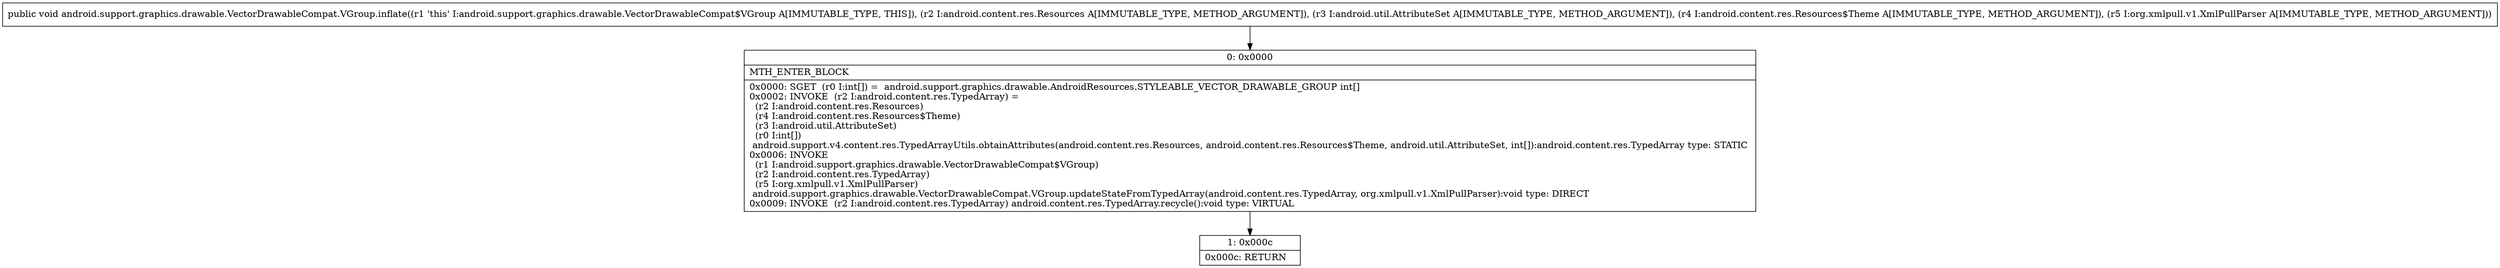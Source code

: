 digraph "CFG forandroid.support.graphics.drawable.VectorDrawableCompat.VGroup.inflate(Landroid\/content\/res\/Resources;Landroid\/util\/AttributeSet;Landroid\/content\/res\/Resources$Theme;Lorg\/xmlpull\/v1\/XmlPullParser;)V" {
Node_0 [shape=record,label="{0\:\ 0x0000|MTH_ENTER_BLOCK\l|0x0000: SGET  (r0 I:int[]) =  android.support.graphics.drawable.AndroidResources.STYLEABLE_VECTOR_DRAWABLE_GROUP int[] \l0x0002: INVOKE  (r2 I:android.content.res.TypedArray) = \l  (r2 I:android.content.res.Resources)\l  (r4 I:android.content.res.Resources$Theme)\l  (r3 I:android.util.AttributeSet)\l  (r0 I:int[])\l android.support.v4.content.res.TypedArrayUtils.obtainAttributes(android.content.res.Resources, android.content.res.Resources$Theme, android.util.AttributeSet, int[]):android.content.res.TypedArray type: STATIC \l0x0006: INVOKE  \l  (r1 I:android.support.graphics.drawable.VectorDrawableCompat$VGroup)\l  (r2 I:android.content.res.TypedArray)\l  (r5 I:org.xmlpull.v1.XmlPullParser)\l android.support.graphics.drawable.VectorDrawableCompat.VGroup.updateStateFromTypedArray(android.content.res.TypedArray, org.xmlpull.v1.XmlPullParser):void type: DIRECT \l0x0009: INVOKE  (r2 I:android.content.res.TypedArray) android.content.res.TypedArray.recycle():void type: VIRTUAL \l}"];
Node_1 [shape=record,label="{1\:\ 0x000c|0x000c: RETURN   \l}"];
MethodNode[shape=record,label="{public void android.support.graphics.drawable.VectorDrawableCompat.VGroup.inflate((r1 'this' I:android.support.graphics.drawable.VectorDrawableCompat$VGroup A[IMMUTABLE_TYPE, THIS]), (r2 I:android.content.res.Resources A[IMMUTABLE_TYPE, METHOD_ARGUMENT]), (r3 I:android.util.AttributeSet A[IMMUTABLE_TYPE, METHOD_ARGUMENT]), (r4 I:android.content.res.Resources$Theme A[IMMUTABLE_TYPE, METHOD_ARGUMENT]), (r5 I:org.xmlpull.v1.XmlPullParser A[IMMUTABLE_TYPE, METHOD_ARGUMENT])) }"];
MethodNode -> Node_0;
Node_0 -> Node_1;
}


